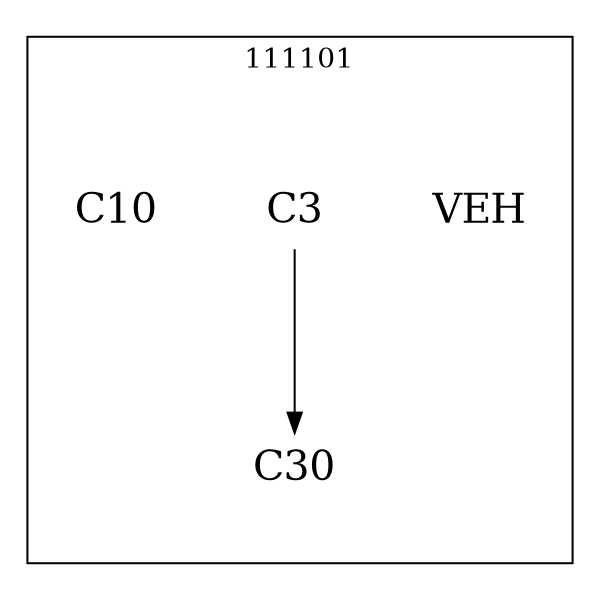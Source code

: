 strict digraph DAGS {
	size = "4,4!" ; ratio ="fill"; subgraph cluster_0{
			labeldoc = "t";
			label = "111101";node	[label= VEH, shape = plaintext, fontsize=20] VEH;node	[label= C3, shape = plaintext, fontsize=20] C3;node	[label= C10, shape = plaintext, fontsize=20] C10;node	[label= C30, shape = plaintext, fontsize=20] C30;
C3->C30;
	}}